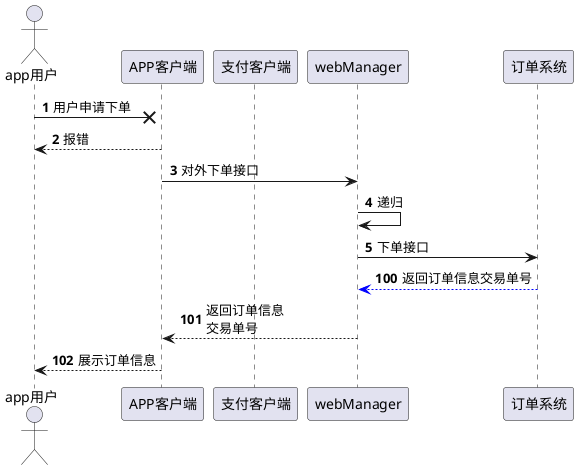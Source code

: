 @startuml

/'
    参考：http://plantuml.com/zh/sequence-diagram
'/

'声明用户:
actor app用户

'声明服务，数值越大，距离越远:
participant APP客户端 order 10
participant 支付客户端 order 30
participant webManager order 50
participant 订单系统 order 70

'声明调用关系:
'x代表错误
'可以标识序号，默认从1开始
autonumber
app用户 ->x APP客户端 : 用户申请下单
APP客户端 -->app用户 : 报错
APP客户端 ->webManager : 对外下单接口
'指向自己，代表调用自身
webManager -> webManager : 递归
webManager ->订单系统 : 下单接口
'可以使用实线，也可以使用虚线
'\n进行换行
'可以设置颜色
autonumber 100
订单系统 -[#blue]->webManager : 返回订单信息交易单号
webManager -->APP客户端 : 返回订单信息\n交易单号
APP客户端 -->app用户 : 展示订单信息

@enduml